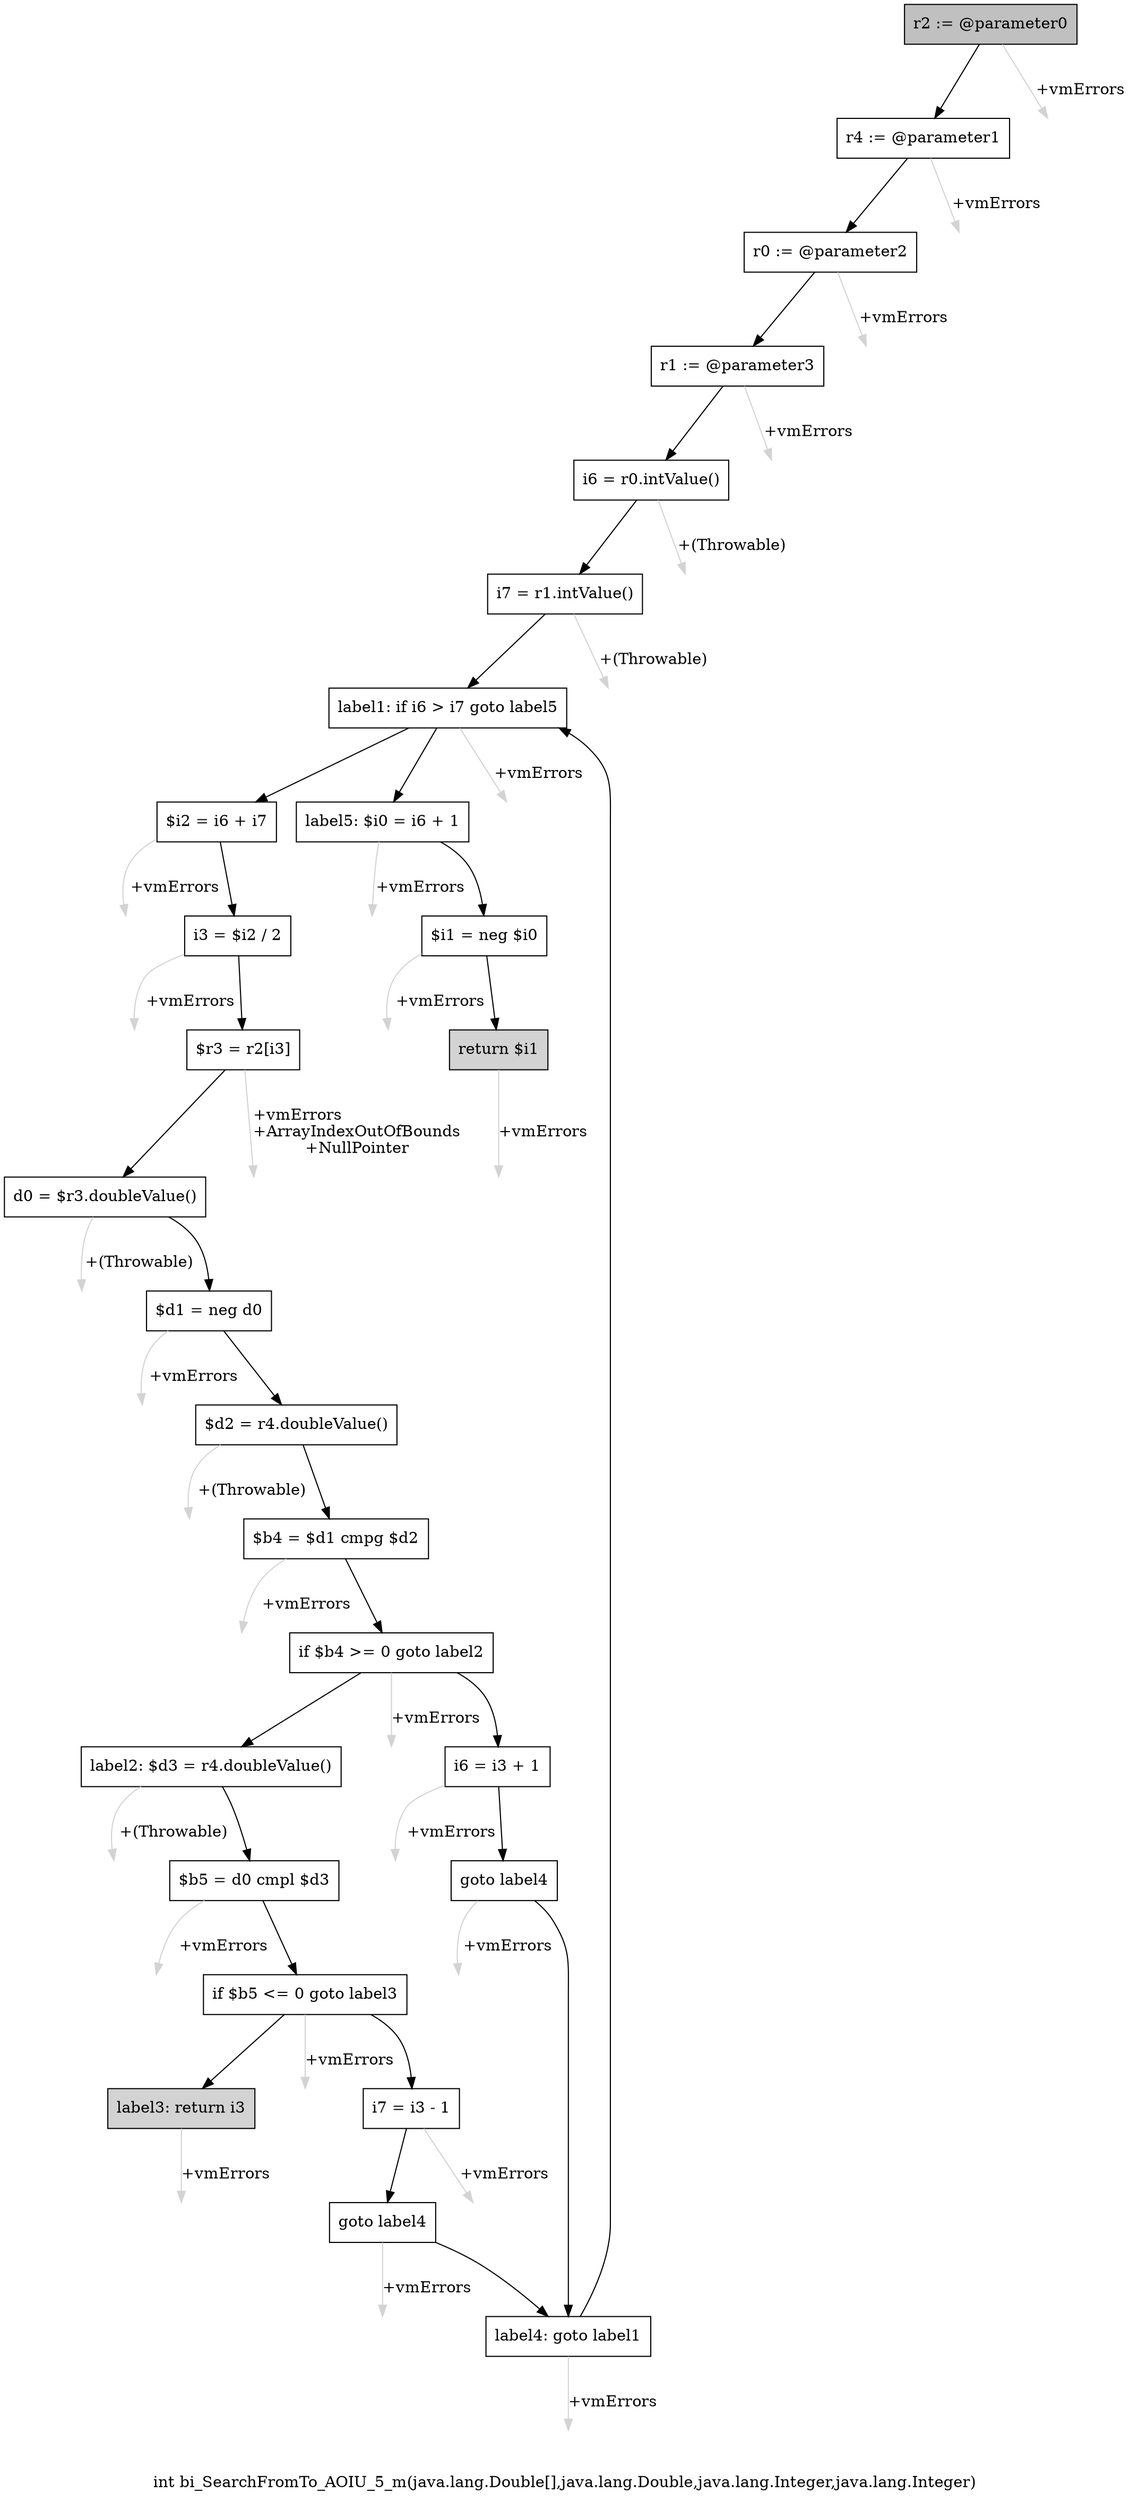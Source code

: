 digraph "int bi_SearchFromTo_AOIU_5_m(java.lang.Double[],java.lang.Double,java.lang.Integer,java.lang.Integer)" {
    label="int bi_SearchFromTo_AOIU_5_m(java.lang.Double[],java.lang.Double,java.lang.Integer,java.lang.Integer)";
    node [shape=box];
    "0" [style=filled,fillcolor=gray,label="r2 := @parameter0",];
    "1" [label="r4 := @parameter1",];
    "0"->"1" [color=black,];
    "27" [style=invis,label="Esc",];
    "0"->"27" [color=lightgray,label="\l+vmErrors",];
    "2" [label="r0 := @parameter2",];
    "1"->"2" [color=black,];
    "28" [style=invis,label="Esc",];
    "1"->"28" [color=lightgray,label="\l+vmErrors",];
    "3" [label="r1 := @parameter3",];
    "2"->"3" [color=black,];
    "29" [style=invis,label="Esc",];
    "2"->"29" [color=lightgray,label="\l+vmErrors",];
    "4" [label="i6 = r0.intValue()",];
    "3"->"4" [color=black,];
    "30" [style=invis,label="Esc",];
    "3"->"30" [color=lightgray,label="\l+vmErrors",];
    "5" [label="i7 = r1.intValue()",];
    "4"->"5" [color=black,];
    "31" [style=invis,label="Esc",];
    "4"->"31" [color=lightgray,label="\l+(Throwable)",];
    "6" [label="label1: if i6 > i7 goto label5",];
    "5"->"6" [color=black,];
    "32" [style=invis,label="Esc",];
    "5"->"32" [color=lightgray,label="\l+(Throwable)",];
    "7" [label="$i2 = i6 + i7",];
    "6"->"7" [color=black,];
    "24" [label="label5: $i0 = i6 + 1",];
    "6"->"24" [color=black,];
    "33" [style=invis,label="Esc",];
    "6"->"33" [color=lightgray,label="\l+vmErrors",];
    "8" [label="i3 = $i2 / 2",];
    "7"->"8" [color=black,];
    "34" [style=invis,label="Esc",];
    "7"->"34" [color=lightgray,label="\l+vmErrors",];
    "9" [label="$r3 = r2[i3]",];
    "8"->"9" [color=black,];
    "35" [style=invis,label="Esc",];
    "8"->"35" [color=lightgray,label="\l+vmErrors",];
    "10" [label="d0 = $r3.doubleValue()",];
    "9"->"10" [color=black,];
    "36" [style=invis,label="Esc",];
    "9"->"36" [color=lightgray,label="\l+vmErrors\l+ArrayIndexOutOfBounds\l+NullPointer",];
    "11" [label="$d1 = neg d0",];
    "10"->"11" [color=black,];
    "37" [style=invis,label="Esc",];
    "10"->"37" [color=lightgray,label="\l+(Throwable)",];
    "12" [label="$d2 = r4.doubleValue()",];
    "11"->"12" [color=black,];
    "38" [style=invis,label="Esc",];
    "11"->"38" [color=lightgray,label="\l+vmErrors",];
    "13" [label="$b4 = $d1 cmpg $d2",];
    "12"->"13" [color=black,];
    "39" [style=invis,label="Esc",];
    "12"->"39" [color=lightgray,label="\l+(Throwable)",];
    "14" [label="if $b4 >= 0 goto label2",];
    "13"->"14" [color=black,];
    "40" [style=invis,label="Esc",];
    "13"->"40" [color=lightgray,label="\l+vmErrors",];
    "15" [label="i6 = i3 + 1",];
    "14"->"15" [color=black,];
    "17" [label="label2: $d3 = r4.doubleValue()",];
    "14"->"17" [color=black,];
    "41" [style=invis,label="Esc",];
    "14"->"41" [color=lightgray,label="\l+vmErrors",];
    "16" [label="goto label4",];
    "15"->"16" [color=black,];
    "42" [style=invis,label="Esc",];
    "15"->"42" [color=lightgray,label="\l+vmErrors",];
    "23" [label="label4: goto label1",];
    "16"->"23" [color=black,];
    "43" [style=invis,label="Esc",];
    "16"->"43" [color=lightgray,label="\l+vmErrors",];
    "18" [label="$b5 = d0 cmpl $d3",];
    "17"->"18" [color=black,];
    "44" [style=invis,label="Esc",];
    "17"->"44" [color=lightgray,label="\l+(Throwable)",];
    "19" [label="if $b5 <= 0 goto label3",];
    "18"->"19" [color=black,];
    "45" [style=invis,label="Esc",];
    "18"->"45" [color=lightgray,label="\l+vmErrors",];
    "20" [label="i7 = i3 - 1",];
    "19"->"20" [color=black,];
    "22" [style=filled,fillcolor=lightgray,label="label3: return i3",];
    "19"->"22" [color=black,];
    "46" [style=invis,label="Esc",];
    "19"->"46" [color=lightgray,label="\l+vmErrors",];
    "21" [label="goto label4",];
    "20"->"21" [color=black,];
    "47" [style=invis,label="Esc",];
    "20"->"47" [color=lightgray,label="\l+vmErrors",];
    "21"->"23" [color=black,];
    "48" [style=invis,label="Esc",];
    "21"->"48" [color=lightgray,label="\l+vmErrors",];
    "49" [style=invis,label="Esc",];
    "22"->"49" [color=lightgray,label="\l+vmErrors",];
    "23"->"6" [color=black,];
    "50" [style=invis,label="Esc",];
    "23"->"50" [color=lightgray,label="\l+vmErrors",];
    "25" [label="$i1 = neg $i0",];
    "24"->"25" [color=black,];
    "51" [style=invis,label="Esc",];
    "24"->"51" [color=lightgray,label="\l+vmErrors",];
    "26" [style=filled,fillcolor=lightgray,label="return $i1",];
    "25"->"26" [color=black,];
    "52" [style=invis,label="Esc",];
    "25"->"52" [color=lightgray,label="\l+vmErrors",];
    "53" [style=invis,label="Esc",];
    "26"->"53" [color=lightgray,label="\l+vmErrors",];
}

